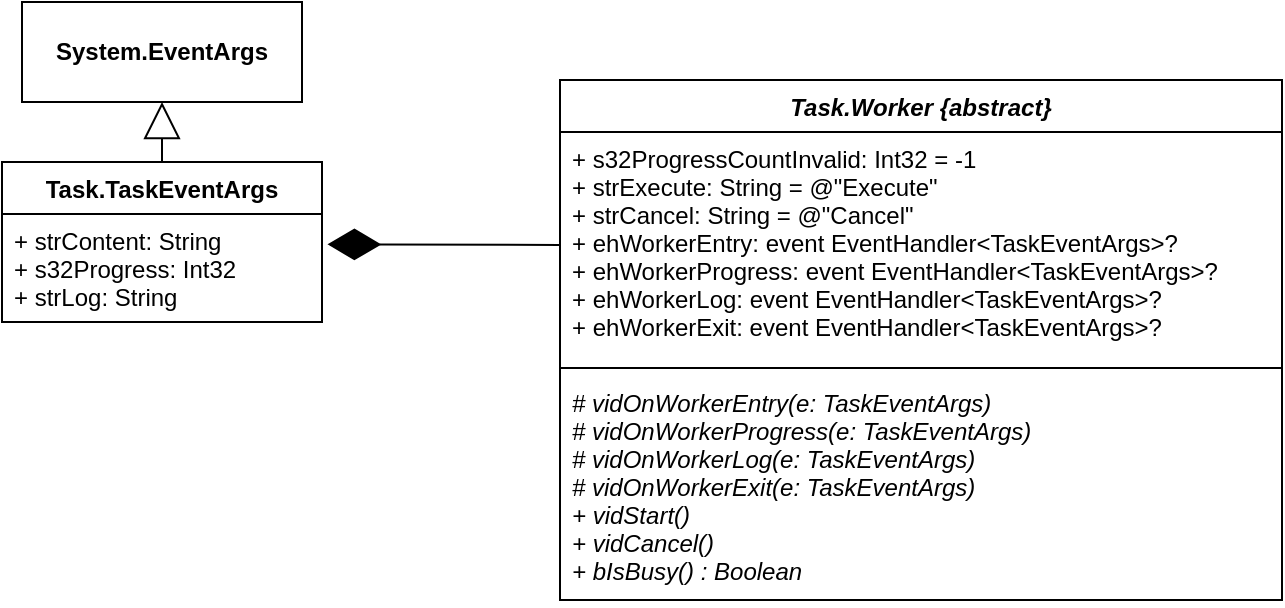 <mxfile>
    <diagram id="dzH8AbBxTpVTIcs8sDzF" name="Page-1">
        <mxGraphModel dx="2653" dy="520" grid="1" gridSize="10" guides="1" tooltips="0" connect="1" arrows="1" fold="1" page="1" pageScale="1" pageWidth="1654" pageHeight="1169" math="0" shadow="0">
            <root>
                <mxCell id="0"/>
                <mxCell id="1" parent="0"/>
                <mxCell id="98" value="Task.TaskEventArgs" style="swimlane;fontStyle=1;align=center;verticalAlign=top;childLayout=stackLayout;horizontal=1;startSize=26;horizontalStack=0;resizeParent=1;resizeParentMax=0;resizeLast=0;collapsible=1;marginBottom=0;" parent="1" vertex="1">
                    <mxGeometry x="-1600" y="120" width="160" height="80" as="geometry">
                        <mxRectangle x="-1040" y="200" width="160" height="30" as="alternateBounds"/>
                    </mxGeometry>
                </mxCell>
                <mxCell id="99" value="+ strContent: String&#10;+ s32Progress: Int32&#10;+ strLog: String" style="text;strokeColor=none;fillColor=none;align=left;verticalAlign=top;spacingLeft=4;spacingRight=4;overflow=hidden;rotatable=0;points=[[0,0.5],[1,0.5]];portConstraint=eastwest;" parent="98" vertex="1">
                    <mxGeometry y="26" width="160" height="54" as="geometry"/>
                </mxCell>
                <mxCell id="108" value="Task.Worker {abstract}" style="swimlane;fontStyle=3;align=center;verticalAlign=top;childLayout=stackLayout;horizontal=1;startSize=26;horizontalStack=0;resizeParent=1;resizeParentMax=0;resizeLast=0;collapsible=1;marginBottom=0;" parent="1" vertex="1">
                    <mxGeometry x="-1321" y="79" width="361" height="260" as="geometry"/>
                </mxCell>
                <mxCell id="109" value="+ s32ProgressCountInvalid: Int32 = -1&#10;+ strExecute: String = @&quot;Execute&quot;&#10;+ strCancel: String = @&quot;Cancel&quot;&#10;+ ehWorkerEntry: event EventHandler&lt;TaskEventArgs&gt;?&#10;+ ehWorkerProgress: event EventHandler&lt;TaskEventArgs&gt;?&#10;+ ehWorkerLog: event EventHandler&lt;TaskEventArgs&gt;?&#10;+ ehWorkerExit: event EventHandler&lt;TaskEventArgs&gt;?" style="text;strokeColor=none;fillColor=none;align=left;verticalAlign=top;spacingLeft=4;spacingRight=4;overflow=hidden;rotatable=0;points=[[0,0.5],[1,0.5]];portConstraint=eastwest;fontStyle=0" parent="108" vertex="1">
                    <mxGeometry y="26" width="361" height="114" as="geometry"/>
                </mxCell>
                <mxCell id="110" value="" style="line;strokeWidth=1;fillColor=none;align=left;verticalAlign=middle;spacingTop=-1;spacingLeft=3;spacingRight=3;rotatable=0;labelPosition=right;points=[];portConstraint=eastwest;strokeColor=inherit;" parent="108" vertex="1">
                    <mxGeometry y="140" width="361" height="8" as="geometry"/>
                </mxCell>
                <mxCell id="111" value="# vidOnWorkerEntry(e: TaskEventArgs)&#10;# vidOnWorkerProgress(e: TaskEventArgs)&#10;# vidOnWorkerLog(e: TaskEventArgs)&#10;# vidOnWorkerExit(e: TaskEventArgs)&#10;+ vidStart()&#10;+ vidCancel()&#10;+ bIsBusy() : Boolean" style="text;strokeColor=none;fillColor=none;align=left;verticalAlign=top;spacingLeft=4;spacingRight=4;overflow=hidden;rotatable=0;points=[[0,0.5],[1,0.5]];portConstraint=eastwest;fontStyle=2" parent="108" vertex="1">
                    <mxGeometry y="148" width="361" height="112" as="geometry"/>
                </mxCell>
                <mxCell id="118" value="&lt;p style=&quot;margin:0px;margin-top:4px;text-align:center;&quot;&gt;&lt;br&gt;&lt;b&gt;System.EventArgs&lt;/b&gt;&lt;/p&gt;" style="verticalAlign=top;align=left;overflow=fill;fontSize=12;fontFamily=Helvetica;html=1;" vertex="1" parent="1">
                    <mxGeometry x="-1590" y="40" width="140" height="50" as="geometry"/>
                </mxCell>
                <mxCell id="119" value="" style="endArrow=block;endSize=16;endFill=0;html=1;entryX=0.5;entryY=1;entryDx=0;entryDy=0;exitX=0.5;exitY=0;exitDx=0;exitDy=0;" edge="1" parent="1" source="98" target="118">
                    <mxGeometry width="160" relative="1" as="geometry">
                        <mxPoint x="-1440" y="181" as="sourcePoint"/>
                        <mxPoint x="-1360" y="201" as="targetPoint"/>
                    </mxGeometry>
                </mxCell>
                <mxCell id="120" value="" style="endArrow=diamondThin;endFill=1;endSize=24;html=1;entryX=1.017;entryY=0.281;entryDx=0;entryDy=0;entryPerimeter=0;" edge="1" parent="1" source="109" target="99">
                    <mxGeometry width="160" relative="1" as="geometry">
                        <mxPoint x="-1370" y="220" as="sourcePoint"/>
                        <mxPoint x="-1210" y="220" as="targetPoint"/>
                    </mxGeometry>
                </mxCell>
            </root>
        </mxGraphModel>
    </diagram>
    <diagram id="NWyQbFcIYWtOVBY_tDq2" name="Page-2">
        <mxGraphModel dx="567" dy="535" grid="1" gridSize="10" guides="1" tooltips="1" connect="1" arrows="1" fold="1" page="1" pageScale="1" pageWidth="1654" pageHeight="1169" math="0" shadow="0">
            <root>
                <mxCell id="0"/>
                <mxCell id="1" parent="0"/>
            </root>
        </mxGraphModel>
    </diagram>
</mxfile>